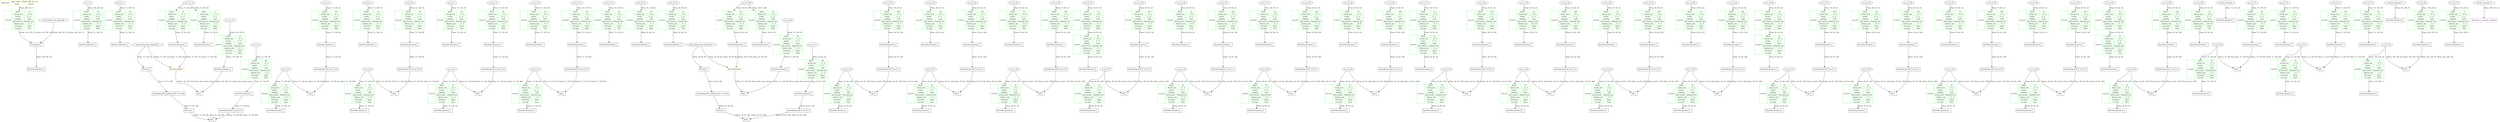 digraph {
	image [label="InputLayer|{{input_shape|[(None, 288, 512, 3)]}|{dtype|float32}}" color=yellow shape=record]
	conv2d [label="Conv2D|{{filters|13}|{kernel_size|(3, 3)}|{strides|(2, 2)}|{padding|same}|{data_format|channels_last}|{dilation_rate|(1, 1)}|{activation|linear}|{use_bias|True}}" color=green shape=record]
	image -> conv2d [label="(None, 288, 512, 3)"]
	concatenate [label="Concatenate|{}" color=black shape=record]
	conv2d -> concatenate [label="[(None, 144, 256, 13), (None, 144, 256, 3)]"]
	max_pooling_with_argmax2d -> concatenate [label="[(None, 144, 256, 13), (None, 144, 256, 3)]"]
	batch_normalization [label="BatchNormalization|{}" color=black shape=record]
	concatenate -> batch_normalization [label="(None, 144, 256, 16)"]
	conv2d_1 [label="Conv2D|{{filters|16}|{kernel_size|(2, 2)}|{strides|(2, 2)}|{padding|valid}|{data_format|channels_last}|{dilation_rate|(1, 1)}|{activation|linear}|{use_bias|False}}" color=green shape=record]
	p_re_lu -> conv2d_1 [label="(None, 144, 256, 16)"]
	batch_normalization_1 [label="BatchNormalization|{}" color=black shape=record]
	conv2d_1 -> batch_normalization_1 [label="(None, 72, 128, 16)"]
	conv2d_2 [label="Conv2D|{{filters|16}|{kernel_size|(3, 3)}|{strides|(1, 1)}|{padding|same}|{data_format|channels_last}|{dilation_rate|(1, 1)}|{activation|linear}|{use_bias|True}}" color=green shape=record]
	p_re_lu_1 -> conv2d_2 [label="(None, 72, 128, 16)"]
	batch_normalization_2 [label="BatchNormalization|{}" color=black shape=record]
	conv2d_2 -> batch_normalization_2 [label="(None, 72, 128, 16)"]
	conv2d_3 [label="Conv2D|{{filters|64}|{kernel_size|(1, 1)}|{strides|(1, 1)}|{padding|valid}|{data_format|channels_last}|{dilation_rate|(1, 1)}|{activation|linear}|{use_bias|False}}" color=green shape=record]
	p_re_lu_2 -> conv2d_3 [label="(None, 72, 128, 16)"]
	permute [label="Permute|{}" color=black shape=record]
	max_pooling_with_argmax2d_1 -> permute [label="(None, 72, 128, 16)"]
	batch_normalization_3 [label="BatchNormalization|{}" color=black shape=record]
	conv2d_3 -> batch_normalization_3 [label="(None, 72, 128, 64)"]
	zero_padding2d [label="ZeroPadding2D|{{padding|((0, 0), (0, 48))}}" color=black shape=record]
	permute -> zero_padding2d [label="(None, 72, 16, 128)"]
	spatial_dropout2d [label="SpatialDropout2D|{{rate|0.01}}" color=black shape=record]
	batch_normalization_3 -> spatial_dropout2d [label="(None, 72, 128, 64)"]
	permute_1 [label="Permute|{}" color=black shape=record]
	zero_padding2d -> permute_1 [label="(None, 72, 64, 128)"]
	add [label="Add|{}" color=black shape=record]
	spatial_dropout2d -> add [label="[(None, 72, 128, 64), (None, 72, 128, 64)]"]
	permute_1 -> add [label="[(None, 72, 128, 64), (None, 72, 128, 64)]"]
	conv2d_4 [label="Conv2D|{{filters|16}|{kernel_size|(1, 1)}|{strides|(1, 1)}|{padding|valid}|{data_format|channels_last}|{dilation_rate|(1, 1)}|{activation|linear}|{use_bias|False}}" color=green shape=record]
	p_re_lu_3 -> conv2d_4 [label="(None, 72, 128, 64)"]
	batch_normalization_4 [label="BatchNormalization|{}" color=black shape=record]
	conv2d_4 -> batch_normalization_4 [label="(None, 72, 128, 16)"]
	conv2d_5 [label="Conv2D|{{filters|16}|{kernel_size|(3, 3)}|{strides|(1, 1)}|{padding|same}|{data_format|channels_last}|{dilation_rate|(1, 1)}|{activation|linear}|{use_bias|True}}" color=green shape=record]
	p_re_lu_4 -> conv2d_5 [label="(None, 72, 128, 16)"]
	batch_normalization_5 [label="BatchNormalization|{}" color=black shape=record]
	conv2d_5 -> batch_normalization_5 [label="(None, 72, 128, 16)"]
	conv2d_6 [label="Conv2D|{{filters|64}|{kernel_size|(1, 1)}|{strides|(1, 1)}|{padding|valid}|{data_format|channels_last}|{dilation_rate|(1, 1)}|{activation|linear}|{use_bias|False}}" color=green shape=record]
	p_re_lu_5 -> conv2d_6 [label="(None, 72, 128, 16)"]
	batch_normalization_6 [label="BatchNormalization|{}" color=black shape=record]
	conv2d_6 -> batch_normalization_6 [label="(None, 72, 128, 64)"]
	spatial_dropout2d_1 [label="SpatialDropout2D|{{rate|0.01}}" color=black shape=record]
	batch_normalization_6 -> spatial_dropout2d_1 [label="(None, 72, 128, 64)"]
	add_1 [label="Add|{}" color=black shape=record]
	spatial_dropout2d_1 -> add_1 [label="[(None, 72, 128, 64), (None, 72, 128, 64)]"]
	p_re_lu_3 -> add_1 [label="[(None, 72, 128, 64), (None, 72, 128, 64)]"]
	conv2d_7 [label="Conv2D|{{filters|16}|{kernel_size|(1, 1)}|{strides|(1, 1)}|{padding|valid}|{data_format|channels_last}|{dilation_rate|(1, 1)}|{activation|linear}|{use_bias|False}}" color=green shape=record]
	p_re_lu_6 -> conv2d_7 [label="(None, 72, 128, 64)"]
	batch_normalization_7 [label="BatchNormalization|{}" color=black shape=record]
	conv2d_7 -> batch_normalization_7 [label="(None, 72, 128, 16)"]
	conv2d_8 [label="Conv2D|{{filters|16}|{kernel_size|(3, 3)}|{strides|(1, 1)}|{padding|same}|{data_format|channels_last}|{dilation_rate|(1, 1)}|{activation|linear}|{use_bias|True}}" color=green shape=record]
	p_re_lu_7 -> conv2d_8 [label="(None, 72, 128, 16)"]
	batch_normalization_8 [label="BatchNormalization|{}" color=black shape=record]
	conv2d_8 -> batch_normalization_8 [label="(None, 72, 128, 16)"]
	conv2d_9 [label="Conv2D|{{filters|64}|{kernel_size|(1, 1)}|{strides|(1, 1)}|{padding|valid}|{data_format|channels_last}|{dilation_rate|(1, 1)}|{activation|linear}|{use_bias|False}}" color=green shape=record]
	p_re_lu_8 -> conv2d_9 [label="(None, 72, 128, 16)"]
	batch_normalization_9 [label="BatchNormalization|{}" color=black shape=record]
	conv2d_9 -> batch_normalization_9 [label="(None, 72, 128, 64)"]
	spatial_dropout2d_2 [label="SpatialDropout2D|{{rate|0.01}}" color=black shape=record]
	batch_normalization_9 -> spatial_dropout2d_2 [label="(None, 72, 128, 64)"]
	add_2 [label="Add|{}" color=black shape=record]
	spatial_dropout2d_2 -> add_2 [label="[(None, 72, 128, 64), (None, 72, 128, 64)]"]
	p_re_lu_6 -> add_2 [label="[(None, 72, 128, 64), (None, 72, 128, 64)]"]
	conv2d_10 [label="Conv2D|{{filters|16}|{kernel_size|(1, 1)}|{strides|(1, 1)}|{padding|valid}|{data_format|channels_last}|{dilation_rate|(1, 1)}|{activation|linear}|{use_bias|False}}" color=green shape=record]
	p_re_lu_9 -> conv2d_10 [label="(None, 72, 128, 64)"]
	batch_normalization_10 [label="BatchNormalization|{}" color=black shape=record]
	conv2d_10 -> batch_normalization_10 [label="(None, 72, 128, 16)"]
	conv2d_11 [label="Conv2D|{{filters|16}|{kernel_size|(3, 3)}|{strides|(1, 1)}|{padding|same}|{data_format|channels_last}|{dilation_rate|(1, 1)}|{activation|linear}|{use_bias|True}}" color=green shape=record]
	p_re_lu_10 -> conv2d_11 [label="(None, 72, 128, 16)"]
	batch_normalization_11 [label="BatchNormalization|{}" color=black shape=record]
	conv2d_11 -> batch_normalization_11 [label="(None, 72, 128, 16)"]
	conv2d_12 [label="Conv2D|{{filters|64}|{kernel_size|(1, 1)}|{strides|(1, 1)}|{padding|valid}|{data_format|channels_last}|{dilation_rate|(1, 1)}|{activation|linear}|{use_bias|False}}" color=green shape=record]
	p_re_lu_11 -> conv2d_12 [label="(None, 72, 128, 16)"]
	batch_normalization_12 [label="BatchNormalization|{}" color=black shape=record]
	conv2d_12 -> batch_normalization_12 [label="(None, 72, 128, 64)"]
	spatial_dropout2d_3 [label="SpatialDropout2D|{{rate|0.01}}" color=black shape=record]
	batch_normalization_12 -> spatial_dropout2d_3 [label="(None, 72, 128, 64)"]
	add_3 [label="Add|{}" color=black shape=record]
	spatial_dropout2d_3 -> add_3 [label="[(None, 72, 128, 64), (None, 72, 128, 64)]"]
	p_re_lu_9 -> add_3 [label="[(None, 72, 128, 64), (None, 72, 128, 64)]"]
	conv2d_13 [label="Conv2D|{{filters|16}|{kernel_size|(1, 1)}|{strides|(1, 1)}|{padding|valid}|{data_format|channels_last}|{dilation_rate|(1, 1)}|{activation|linear}|{use_bias|False}}" color=green shape=record]
	p_re_lu_12 -> conv2d_13 [label="(None, 72, 128, 64)"]
	batch_normalization_13 [label="BatchNormalization|{}" color=black shape=record]
	conv2d_13 -> batch_normalization_13 [label="(None, 72, 128, 16)"]
	conv2d_14 [label="Conv2D|{{filters|16}|{kernel_size|(3, 3)}|{strides|(1, 1)}|{padding|same}|{data_format|channels_last}|{dilation_rate|(1, 1)}|{activation|linear}|{use_bias|True}}" color=green shape=record]
	p_re_lu_13 -> conv2d_14 [label="(None, 72, 128, 16)"]
	batch_normalization_14 [label="BatchNormalization|{}" color=black shape=record]
	conv2d_14 -> batch_normalization_14 [label="(None, 72, 128, 16)"]
	conv2d_15 [label="Conv2D|{{filters|64}|{kernel_size|(1, 1)}|{strides|(1, 1)}|{padding|valid}|{data_format|channels_last}|{dilation_rate|(1, 1)}|{activation|linear}|{use_bias|False}}" color=green shape=record]
	p_re_lu_14 -> conv2d_15 [label="(None, 72, 128, 16)"]
	batch_normalization_15 [label="BatchNormalization|{}" color=black shape=record]
	conv2d_15 -> batch_normalization_15 [label="(None, 72, 128, 64)"]
	spatial_dropout2d_4 [label="SpatialDropout2D|{{rate|0.01}}" color=black shape=record]
	batch_normalization_15 -> spatial_dropout2d_4 [label="(None, 72, 128, 64)"]
	add_4 [label="Add|{}" color=black shape=record]
	spatial_dropout2d_4 -> add_4 [label="[(None, 72, 128, 64), (None, 72, 128, 64)]"]
	p_re_lu_12 -> add_4 [label="[(None, 72, 128, 64), (None, 72, 128, 64)]"]
	conv2d_16 [label="Conv2D|{{filters|32}|{kernel_size|(2, 2)}|{strides|(2, 2)}|{padding|valid}|{data_format|channels_last}|{dilation_rate|(1, 1)}|{activation|linear}|{use_bias|False}}" color=green shape=record]
	p_re_lu_15 -> conv2d_16 [label="(None, 72, 128, 64)"]
	batch_normalization_16 [label="BatchNormalization|{}" color=black shape=record]
	conv2d_16 -> batch_normalization_16 [label="(None, 36, 64, 32)"]
	conv2d_17 [label="Conv2D|{{filters|32}|{kernel_size|(3, 3)}|{strides|(1, 1)}|{padding|same}|{data_format|channels_last}|{dilation_rate|(1, 1)}|{activation|linear}|{use_bias|True}}" color=green shape=record]
	p_re_lu_16 -> conv2d_17 [label="(None, 36, 64, 32)"]
	batch_normalization_17 [label="BatchNormalization|{}" color=black shape=record]
	conv2d_17 -> batch_normalization_17 [label="(None, 36, 64, 32)"]
	conv2d_18 [label="Conv2D|{{filters|128}|{kernel_size|(1, 1)}|{strides|(1, 1)}|{padding|valid}|{data_format|channels_last}|{dilation_rate|(1, 1)}|{activation|linear}|{use_bias|False}}" color=green shape=record]
	p_re_lu_17 -> conv2d_18 [label="(None, 36, 64, 32)"]
	permute_2 [label="Permute|{}" color=black shape=record]
	max_pooling_with_argmax2d_2 -> permute_2 [label="(None, 36, 64, 64)"]
	batch_normalization_18 [label="BatchNormalization|{}" color=black shape=record]
	conv2d_18 -> batch_normalization_18 [label="(None, 36, 64, 128)"]
	zero_padding2d_1 [label="ZeroPadding2D|{{padding|((0, 0), (0, 64))}}" color=black shape=record]
	permute_2 -> zero_padding2d_1 [label="(None, 36, 64, 64)"]
	spatial_dropout2d_5 [label="SpatialDropout2D|{{rate|0.1}}" color=black shape=record]
	batch_normalization_18 -> spatial_dropout2d_5 [label="(None, 36, 64, 128)"]
	permute_3 [label="Permute|{}" color=black shape=record]
	zero_padding2d_1 -> permute_3 [label="(None, 36, 128, 64)"]
	add_5 [label="Add|{}" color=black shape=record]
	spatial_dropout2d_5 -> add_5 [label="[(None, 36, 64, 128), (None, 36, 64, 128)]"]
	permute_3 -> add_5 [label="[(None, 36, 64, 128), (None, 36, 64, 128)]"]
	conv2d_19 [label="Conv2D|{{filters|32}|{kernel_size|(1, 1)}|{strides|(1, 1)}|{padding|valid}|{data_format|channels_last}|{dilation_rate|(1, 1)}|{activation|linear}|{use_bias|False}}" color=green shape=record]
	p_re_lu_18 -> conv2d_19 [label="(None, 36, 64, 128)"]
	batch_normalization_19 [label="BatchNormalization|{}" color=black shape=record]
	conv2d_19 -> batch_normalization_19 [label="(None, 36, 64, 32)"]
	conv2d_20 [label="Conv2D|{{filters|32}|{kernel_size|(3, 3)}|{strides|(1, 1)}|{padding|same}|{data_format|channels_last}|{dilation_rate|(1, 1)}|{activation|linear}|{use_bias|True}}" color=green shape=record]
	p_re_lu_19 -> conv2d_20 [label="(None, 36, 64, 32)"]
	batch_normalization_20 [label="BatchNormalization|{}" color=black shape=record]
	conv2d_20 -> batch_normalization_20 [label="(None, 36, 64, 32)"]
	conv2d_21 [label="Conv2D|{{filters|128}|{kernel_size|(1, 1)}|{strides|(1, 1)}|{padding|valid}|{data_format|channels_last}|{dilation_rate|(1, 1)}|{activation|linear}|{use_bias|False}}" color=green shape=record]
	p_re_lu_20 -> conv2d_21 [label="(None, 36, 64, 32)"]
	batch_normalization_21 [label="BatchNormalization|{}" color=black shape=record]
	conv2d_21 -> batch_normalization_21 [label="(None, 36, 64, 128)"]
	spatial_dropout2d_6 [label="SpatialDropout2D|{{rate|0.1}}" color=black shape=record]
	batch_normalization_21 -> spatial_dropout2d_6 [label="(None, 36, 64, 128)"]
	add_6 [label="Add|{}" color=black shape=record]
	spatial_dropout2d_6 -> add_6 [label="[(None, 36, 64, 128), (None, 36, 64, 128)]"]
	p_re_lu_18 -> add_6 [label="[(None, 36, 64, 128), (None, 36, 64, 128)]"]
	conv2d_22 [label="Conv2D|{{filters|32}|{kernel_size|(1, 1)}|{strides|(1, 1)}|{padding|valid}|{data_format|channels_last}|{dilation_rate|(1, 1)}|{activation|linear}|{use_bias|False}}" color=green shape=record]
	p_re_lu_21 -> conv2d_22 [label="(None, 36, 64, 128)"]
	batch_normalization_22 [label="BatchNormalization|{}" color=black shape=record]
	conv2d_22 -> batch_normalization_22 [label="(None, 36, 64, 32)"]
	conv2d_23 [label="Conv2D|{{filters|32}|{kernel_size|(3, 3)}|{strides|(1, 1)}|{padding|same}|{data_format|channels_last}|{dilation_rate|(2, 2)}|{activation|linear}|{use_bias|True}}" color=green shape=record]
	p_re_lu_22 -> conv2d_23 [label="(None, 36, 64, 32)"]
	batch_normalization_23 [label="BatchNormalization|{}" color=black shape=record]
	conv2d_23 -> batch_normalization_23 [label="(None, 36, 64, 32)"]
	conv2d_24 [label="Conv2D|{{filters|128}|{kernel_size|(1, 1)}|{strides|(1, 1)}|{padding|valid}|{data_format|channels_last}|{dilation_rate|(1, 1)}|{activation|linear}|{use_bias|False}}" color=green shape=record]
	p_re_lu_23 -> conv2d_24 [label="(None, 36, 64, 32)"]
	batch_normalization_24 [label="BatchNormalization|{}" color=black shape=record]
	conv2d_24 -> batch_normalization_24 [label="(None, 36, 64, 128)"]
	spatial_dropout2d_7 [label="SpatialDropout2D|{{rate|0.1}}" color=black shape=record]
	batch_normalization_24 -> spatial_dropout2d_7 [label="(None, 36, 64, 128)"]
	add_7 [label="Add|{}" color=black shape=record]
	spatial_dropout2d_7 -> add_7 [label="[(None, 36, 64, 128), (None, 36, 64, 128)]"]
	p_re_lu_21 -> add_7 [label="[(None, 36, 64, 128), (None, 36, 64, 128)]"]
	conv2d_25 [label="Conv2D|{{filters|32}|{kernel_size|(1, 1)}|{strides|(1, 1)}|{padding|valid}|{data_format|channels_last}|{dilation_rate|(1, 1)}|{activation|linear}|{use_bias|False}}" color=green shape=record]
	p_re_lu_24 -> conv2d_25 [label="(None, 36, 64, 128)"]
	batch_normalization_25 [label="BatchNormalization|{}" color=black shape=record]
	conv2d_25 -> batch_normalization_25 [label="(None, 36, 64, 32)"]
	conv2d_26 [label="Conv2D|{{filters|32}|{kernel_size|(1, 5)}|{strides|(1, 1)}|{padding|same}|{data_format|channels_last}|{dilation_rate|(1, 1)}|{activation|linear}|{use_bias|False}}" color=green shape=record]
	p_re_lu_25 -> conv2d_26 [label="(None, 36, 64, 32)"]
	conv2d_27 [label="Conv2D|{{filters|32}|{kernel_size|(5, 1)}|{strides|(1, 1)}|{padding|same}|{data_format|channels_last}|{dilation_rate|(1, 1)}|{activation|linear}|{use_bias|True}}" color=green shape=record]
	conv2d_26 -> conv2d_27 [label="(None, 36, 64, 32)"]
	batch_normalization_26 [label="BatchNormalization|{}" color=black shape=record]
	conv2d_27 -> batch_normalization_26 [label="(None, 36, 64, 32)"]
	conv2d_28 [label="Conv2D|{{filters|128}|{kernel_size|(1, 1)}|{strides|(1, 1)}|{padding|valid}|{data_format|channels_last}|{dilation_rate|(1, 1)}|{activation|linear}|{use_bias|False}}" color=green shape=record]
	p_re_lu_26 -> conv2d_28 [label="(None, 36, 64, 32)"]
	batch_normalization_27 [label="BatchNormalization|{}" color=black shape=record]
	conv2d_28 -> batch_normalization_27 [label="(None, 36, 64, 128)"]
	spatial_dropout2d_8 [label="SpatialDropout2D|{{rate|0.1}}" color=black shape=record]
	batch_normalization_27 -> spatial_dropout2d_8 [label="(None, 36, 64, 128)"]
	add_8 [label="Add|{}" color=black shape=record]
	spatial_dropout2d_8 -> add_8 [label="[(None, 36, 64, 128), (None, 36, 64, 128)]"]
	p_re_lu_24 -> add_8 [label="[(None, 36, 64, 128), (None, 36, 64, 128)]"]
	conv2d_29 [label="Conv2D|{{filters|32}|{kernel_size|(1, 1)}|{strides|(1, 1)}|{padding|valid}|{data_format|channels_last}|{dilation_rate|(1, 1)}|{activation|linear}|{use_bias|False}}" color=green shape=record]
	p_re_lu_27 -> conv2d_29 [label="(None, 36, 64, 128)"]
	batch_normalization_28 [label="BatchNormalization|{}" color=black shape=record]
	conv2d_29 -> batch_normalization_28 [label="(None, 36, 64, 32)"]
	conv2d_30 [label="Conv2D|{{filters|32}|{kernel_size|(3, 3)}|{strides|(1, 1)}|{padding|same}|{data_format|channels_last}|{dilation_rate|(4, 4)}|{activation|linear}|{use_bias|True}}" color=green shape=record]
	p_re_lu_28 -> conv2d_30 [label="(None, 36, 64, 32)"]
	batch_normalization_29 [label="BatchNormalization|{}" color=black shape=record]
	conv2d_30 -> batch_normalization_29 [label="(None, 36, 64, 32)"]
	conv2d_31 [label="Conv2D|{{filters|128}|{kernel_size|(1, 1)}|{strides|(1, 1)}|{padding|valid}|{data_format|channels_last}|{dilation_rate|(1, 1)}|{activation|linear}|{use_bias|False}}" color=green shape=record]
	p_re_lu_29 -> conv2d_31 [label="(None, 36, 64, 32)"]
	batch_normalization_30 [label="BatchNormalization|{}" color=black shape=record]
	conv2d_31 -> batch_normalization_30 [label="(None, 36, 64, 128)"]
	spatial_dropout2d_9 [label="SpatialDropout2D|{{rate|0.1}}" color=black shape=record]
	batch_normalization_30 -> spatial_dropout2d_9 [label="(None, 36, 64, 128)"]
	add_9 [label="Add|{}" color=black shape=record]
	spatial_dropout2d_9 -> add_9 [label="[(None, 36, 64, 128), (None, 36, 64, 128)]"]
	p_re_lu_27 -> add_9 [label="[(None, 36, 64, 128), (None, 36, 64, 128)]"]
	conv2d_32 [label="Conv2D|{{filters|32}|{kernel_size|(1, 1)}|{strides|(1, 1)}|{padding|valid}|{data_format|channels_last}|{dilation_rate|(1, 1)}|{activation|linear}|{use_bias|False}}" color=green shape=record]
	p_re_lu_30 -> conv2d_32 [label="(None, 36, 64, 128)"]
	batch_normalization_31 [label="BatchNormalization|{}" color=black shape=record]
	conv2d_32 -> batch_normalization_31 [label="(None, 36, 64, 32)"]
	conv2d_33 [label="Conv2D|{{filters|32}|{kernel_size|(3, 3)}|{strides|(1, 1)}|{padding|same}|{data_format|channels_last}|{dilation_rate|(1, 1)}|{activation|linear}|{use_bias|True}}" color=green shape=record]
	p_re_lu_31 -> conv2d_33 [label="(None, 36, 64, 32)"]
	batch_normalization_32 [label="BatchNormalization|{}" color=black shape=record]
	conv2d_33 -> batch_normalization_32 [label="(None, 36, 64, 32)"]
	conv2d_34 [label="Conv2D|{{filters|128}|{kernel_size|(1, 1)}|{strides|(1, 1)}|{padding|valid}|{data_format|channels_last}|{dilation_rate|(1, 1)}|{activation|linear}|{use_bias|False}}" color=green shape=record]
	p_re_lu_32 -> conv2d_34 [label="(None, 36, 64, 32)"]
	batch_normalization_33 [label="BatchNormalization|{}" color=black shape=record]
	conv2d_34 -> batch_normalization_33 [label="(None, 36, 64, 128)"]
	spatial_dropout2d_10 [label="SpatialDropout2D|{{rate|0.1}}" color=black shape=record]
	batch_normalization_33 -> spatial_dropout2d_10 [label="(None, 36, 64, 128)"]
	add_10 [label="Add|{}" color=black shape=record]
	spatial_dropout2d_10 -> add_10 [label="[(None, 36, 64, 128), (None, 36, 64, 128)]"]
	p_re_lu_30 -> add_10 [label="[(None, 36, 64, 128), (None, 36, 64, 128)]"]
	conv2d_35 [label="Conv2D|{{filters|32}|{kernel_size|(1, 1)}|{strides|(1, 1)}|{padding|valid}|{data_format|channels_last}|{dilation_rate|(1, 1)}|{activation|linear}|{use_bias|False}}" color=green shape=record]
	p_re_lu_33 -> conv2d_35 [label="(None, 36, 64, 128)"]
	batch_normalization_34 [label="BatchNormalization|{}" color=black shape=record]
	conv2d_35 -> batch_normalization_34 [label="(None, 36, 64, 32)"]
	conv2d_36 [label="Conv2D|{{filters|32}|{kernel_size|(3, 3)}|{strides|(1, 1)}|{padding|same}|{data_format|channels_last}|{dilation_rate|(8, 8)}|{activation|linear}|{use_bias|True}}" color=green shape=record]
	p_re_lu_34 -> conv2d_36 [label="(None, 36, 64, 32)"]
	batch_normalization_35 [label="BatchNormalization|{}" color=black shape=record]
	conv2d_36 -> batch_normalization_35 [label="(None, 36, 64, 32)"]
	conv2d_37 [label="Conv2D|{{filters|128}|{kernel_size|(1, 1)}|{strides|(1, 1)}|{padding|valid}|{data_format|channels_last}|{dilation_rate|(1, 1)}|{activation|linear}|{use_bias|False}}" color=green shape=record]
	p_re_lu_35 -> conv2d_37 [label="(None, 36, 64, 32)"]
	batch_normalization_36 [label="BatchNormalization|{}" color=black shape=record]
	conv2d_37 -> batch_normalization_36 [label="(None, 36, 64, 128)"]
	spatial_dropout2d_11 [label="SpatialDropout2D|{{rate|0.1}}" color=black shape=record]
	batch_normalization_36 -> spatial_dropout2d_11 [label="(None, 36, 64, 128)"]
	add_11 [label="Add|{}" color=black shape=record]
	spatial_dropout2d_11 -> add_11 [label="[(None, 36, 64, 128), (None, 36, 64, 128)]"]
	p_re_lu_33 -> add_11 [label="[(None, 36, 64, 128), (None, 36, 64, 128)]"]
	conv2d_38 [label="Conv2D|{{filters|32}|{kernel_size|(1, 1)}|{strides|(1, 1)}|{padding|valid}|{data_format|channels_last}|{dilation_rate|(1, 1)}|{activation|linear}|{use_bias|False}}" color=green shape=record]
	p_re_lu_36 -> conv2d_38 [label="(None, 36, 64, 128)"]
	batch_normalization_37 [label="BatchNormalization|{}" color=black shape=record]
	conv2d_38 -> batch_normalization_37 [label="(None, 36, 64, 32)"]
	conv2d_39 [label="Conv2D|{{filters|32}|{kernel_size|(1, 5)}|{strides|(1, 1)}|{padding|same}|{data_format|channels_last}|{dilation_rate|(1, 1)}|{activation|linear}|{use_bias|False}}" color=green shape=record]
	p_re_lu_37 -> conv2d_39 [label="(None, 36, 64, 32)"]
	conv2d_40 [label="Conv2D|{{filters|32}|{kernel_size|(5, 1)}|{strides|(1, 1)}|{padding|same}|{data_format|channels_last}|{dilation_rate|(1, 1)}|{activation|linear}|{use_bias|True}}" color=green shape=record]
	conv2d_39 -> conv2d_40 [label="(None, 36, 64, 32)"]
	batch_normalization_38 [label="BatchNormalization|{}" color=black shape=record]
	conv2d_40 -> batch_normalization_38 [label="(None, 36, 64, 32)"]
	conv2d_41 [label="Conv2D|{{filters|128}|{kernel_size|(1, 1)}|{strides|(1, 1)}|{padding|valid}|{data_format|channels_last}|{dilation_rate|(1, 1)}|{activation|linear}|{use_bias|False}}" color=green shape=record]
	p_re_lu_38 -> conv2d_41 [label="(None, 36, 64, 32)"]
	batch_normalization_39 [label="BatchNormalization|{}" color=black shape=record]
	conv2d_41 -> batch_normalization_39 [label="(None, 36, 64, 128)"]
	spatial_dropout2d_12 [label="SpatialDropout2D|{{rate|0.1}}" color=black shape=record]
	batch_normalization_39 -> spatial_dropout2d_12 [label="(None, 36, 64, 128)"]
	add_12 [label="Add|{}" color=black shape=record]
	spatial_dropout2d_12 -> add_12 [label="[(None, 36, 64, 128), (None, 36, 64, 128)]"]
	p_re_lu_36 -> add_12 [label="[(None, 36, 64, 128), (None, 36, 64, 128)]"]
	conv2d_42 [label="Conv2D|{{filters|32}|{kernel_size|(1, 1)}|{strides|(1, 1)}|{padding|valid}|{data_format|channels_last}|{dilation_rate|(1, 1)}|{activation|linear}|{use_bias|False}}" color=green shape=record]
	p_re_lu_39 -> conv2d_42 [label="(None, 36, 64, 128)"]
	batch_normalization_40 [label="BatchNormalization|{}" color=black shape=record]
	conv2d_42 -> batch_normalization_40 [label="(None, 36, 64, 32)"]
	conv2d_43 [label="Conv2D|{{filters|32}|{kernel_size|(3, 3)}|{strides|(1, 1)}|{padding|same}|{data_format|channels_last}|{dilation_rate|(16, 16)}|{activation|linear}|{use_bias|True}}" color=green shape=record]
	p_re_lu_40 -> conv2d_43 [label="(None, 36, 64, 32)"]
	batch_normalization_41 [label="BatchNormalization|{}" color=black shape=record]
	conv2d_43 -> batch_normalization_41 [label="(None, 36, 64, 32)"]
	conv2d_44 [label="Conv2D|{{filters|128}|{kernel_size|(1, 1)}|{strides|(1, 1)}|{padding|valid}|{data_format|channels_last}|{dilation_rate|(1, 1)}|{activation|linear}|{use_bias|False}}" color=green shape=record]
	p_re_lu_41 -> conv2d_44 [label="(None, 36, 64, 32)"]
	batch_normalization_42 [label="BatchNormalization|{}" color=black shape=record]
	conv2d_44 -> batch_normalization_42 [label="(None, 36, 64, 128)"]
	spatial_dropout2d_13 [label="SpatialDropout2D|{{rate|0.1}}" color=black shape=record]
	batch_normalization_42 -> spatial_dropout2d_13 [label="(None, 36, 64, 128)"]
	add_13 [label="Add|{}" color=black shape=record]
	spatial_dropout2d_13 -> add_13 [label="[(None, 36, 64, 128), (None, 36, 64, 128)]"]
	p_re_lu_39 -> add_13 [label="[(None, 36, 64, 128), (None, 36, 64, 128)]"]
	conv2d_45 [label="Conv2D|{{filters|32}|{kernel_size|(1, 1)}|{strides|(1, 1)}|{padding|valid}|{data_format|channels_last}|{dilation_rate|(1, 1)}|{activation|linear}|{use_bias|False}}" color=green shape=record]
	p_re_lu_42 -> conv2d_45 [label="(None, 36, 64, 128)"]
	batch_normalization_43 [label="BatchNormalization|{}" color=black shape=record]
	conv2d_45 -> batch_normalization_43 [label="(None, 36, 64, 32)"]
	conv2d_46 [label="Conv2D|{{filters|32}|{kernel_size|(3, 3)}|{strides|(1, 1)}|{padding|same}|{data_format|channels_last}|{dilation_rate|(1, 1)}|{activation|linear}|{use_bias|True}}" color=green shape=record]
	p_re_lu_43 -> conv2d_46 [label="(None, 36, 64, 32)"]
	batch_normalization_44 [label="BatchNormalization|{}" color=black shape=record]
	conv2d_46 -> batch_normalization_44 [label="(None, 36, 64, 32)"]
	conv2d_47 [label="Conv2D|{{filters|128}|{kernel_size|(1, 1)}|{strides|(1, 1)}|{padding|valid}|{data_format|channels_last}|{dilation_rate|(1, 1)}|{activation|linear}|{use_bias|False}}" color=green shape=record]
	p_re_lu_44 -> conv2d_47 [label="(None, 36, 64, 32)"]
	batch_normalization_45 [label="BatchNormalization|{}" color=black shape=record]
	conv2d_47 -> batch_normalization_45 [label="(None, 36, 64, 128)"]
	spatial_dropout2d_14 [label="SpatialDropout2D|{{rate|0.1}}" color=black shape=record]
	batch_normalization_45 -> spatial_dropout2d_14 [label="(None, 36, 64, 128)"]
	add_14 [label="Add|{}" color=black shape=record]
	spatial_dropout2d_14 -> add_14 [label="[(None, 36, 64, 128), (None, 36, 64, 128)]"]
	p_re_lu_42 -> add_14 [label="[(None, 36, 64, 128), (None, 36, 64, 128)]"]
	conv2d_48 [label="Conv2D|{{filters|32}|{kernel_size|(1, 1)}|{strides|(1, 1)}|{padding|valid}|{data_format|channels_last}|{dilation_rate|(1, 1)}|{activation|linear}|{use_bias|False}}" color=green shape=record]
	p_re_lu_45 -> conv2d_48 [label="(None, 36, 64, 128)"]
	batch_normalization_46 [label="BatchNormalization|{}" color=black shape=record]
	conv2d_48 -> batch_normalization_46 [label="(None, 36, 64, 32)"]
	conv2d_49 [label="Conv2D|{{filters|32}|{kernel_size|(3, 3)}|{strides|(1, 1)}|{padding|same}|{data_format|channels_last}|{dilation_rate|(2, 2)}|{activation|linear}|{use_bias|True}}" color=green shape=record]
	p_re_lu_46 -> conv2d_49 [label="(None, 36, 64, 32)"]
	batch_normalization_47 [label="BatchNormalization|{}" color=black shape=record]
	conv2d_49 -> batch_normalization_47 [label="(None, 36, 64, 32)"]
	conv2d_50 [label="Conv2D|{{filters|128}|{kernel_size|(1, 1)}|{strides|(1, 1)}|{padding|valid}|{data_format|channels_last}|{dilation_rate|(1, 1)}|{activation|linear}|{use_bias|False}}" color=green shape=record]
	p_re_lu_47 -> conv2d_50 [label="(None, 36, 64, 32)"]
	batch_normalization_48 [label="BatchNormalization|{}" color=black shape=record]
	conv2d_50 -> batch_normalization_48 [label="(None, 36, 64, 128)"]
	spatial_dropout2d_15 [label="SpatialDropout2D|{{rate|0.1}}" color=black shape=record]
	batch_normalization_48 -> spatial_dropout2d_15 [label="(None, 36, 64, 128)"]
	add_15 [label="Add|{}" color=black shape=record]
	spatial_dropout2d_15 -> add_15 [label="[(None, 36, 64, 128), (None, 36, 64, 128)]"]
	p_re_lu_45 -> add_15 [label="[(None, 36, 64, 128), (None, 36, 64, 128)]"]
	conv2d_51 [label="Conv2D|{{filters|32}|{kernel_size|(1, 1)}|{strides|(1, 1)}|{padding|valid}|{data_format|channels_last}|{dilation_rate|(1, 1)}|{activation|linear}|{use_bias|False}}" color=green shape=record]
	p_re_lu_48 -> conv2d_51 [label="(None, 36, 64, 128)"]
	batch_normalization_49 [label="BatchNormalization|{}" color=black shape=record]
	conv2d_51 -> batch_normalization_49 [label="(None, 36, 64, 32)"]
	conv2d_52 [label="Conv2D|{{filters|32}|{kernel_size|(1, 5)}|{strides|(1, 1)}|{padding|same}|{data_format|channels_last}|{dilation_rate|(1, 1)}|{activation|linear}|{use_bias|False}}" color=green shape=record]
	p_re_lu_49 -> conv2d_52 [label="(None, 36, 64, 32)"]
	conv2d_53 [label="Conv2D|{{filters|32}|{kernel_size|(5, 1)}|{strides|(1, 1)}|{padding|same}|{data_format|channels_last}|{dilation_rate|(1, 1)}|{activation|linear}|{use_bias|True}}" color=green shape=record]
	conv2d_52 -> conv2d_53 [label="(None, 36, 64, 32)"]
	batch_normalization_50 [label="BatchNormalization|{}" color=black shape=record]
	conv2d_53 -> batch_normalization_50 [label="(None, 36, 64, 32)"]
	conv2d_54 [label="Conv2D|{{filters|128}|{kernel_size|(1, 1)}|{strides|(1, 1)}|{padding|valid}|{data_format|channels_last}|{dilation_rate|(1, 1)}|{activation|linear}|{use_bias|False}}" color=green shape=record]
	p_re_lu_50 -> conv2d_54 [label="(None, 36, 64, 32)"]
	batch_normalization_51 [label="BatchNormalization|{}" color=black shape=record]
	conv2d_54 -> batch_normalization_51 [label="(None, 36, 64, 128)"]
	spatial_dropout2d_16 [label="SpatialDropout2D|{{rate|0.1}}" color=black shape=record]
	batch_normalization_51 -> spatial_dropout2d_16 [label="(None, 36, 64, 128)"]
	add_16 [label="Add|{}" color=black shape=record]
	spatial_dropout2d_16 -> add_16 [label="[(None, 36, 64, 128), (None, 36, 64, 128)]"]
	p_re_lu_48 -> add_16 [label="[(None, 36, 64, 128), (None, 36, 64, 128)]"]
	conv2d_55 [label="Conv2D|{{filters|32}|{kernel_size|(1, 1)}|{strides|(1, 1)}|{padding|valid}|{data_format|channels_last}|{dilation_rate|(1, 1)}|{activation|linear}|{use_bias|False}}" color=green shape=record]
	p_re_lu_51 -> conv2d_55 [label="(None, 36, 64, 128)"]
	batch_normalization_52 [label="BatchNormalization|{}" color=black shape=record]
	conv2d_55 -> batch_normalization_52 [label="(None, 36, 64, 32)"]
	conv2d_56 [label="Conv2D|{{filters|32}|{kernel_size|(3, 3)}|{strides|(1, 1)}|{padding|same}|{data_format|channels_last}|{dilation_rate|(4, 4)}|{activation|linear}|{use_bias|True}}" color=green shape=record]
	p_re_lu_52 -> conv2d_56 [label="(None, 36, 64, 32)"]
	batch_normalization_53 [label="BatchNormalization|{}" color=black shape=record]
	conv2d_56 -> batch_normalization_53 [label="(None, 36, 64, 32)"]
	conv2d_57 [label="Conv2D|{{filters|128}|{kernel_size|(1, 1)}|{strides|(1, 1)}|{padding|valid}|{data_format|channels_last}|{dilation_rate|(1, 1)}|{activation|linear}|{use_bias|False}}" color=green shape=record]
	p_re_lu_53 -> conv2d_57 [label="(None, 36, 64, 32)"]
	batch_normalization_54 [label="BatchNormalization|{}" color=black shape=record]
	conv2d_57 -> batch_normalization_54 [label="(None, 36, 64, 128)"]
	spatial_dropout2d_17 [label="SpatialDropout2D|{{rate|0.1}}" color=black shape=record]
	batch_normalization_54 -> spatial_dropout2d_17 [label="(None, 36, 64, 128)"]
	add_17 [label="Add|{}" color=black shape=record]
	spatial_dropout2d_17 -> add_17 [label="[(None, 36, 64, 128), (None, 36, 64, 128)]"]
	p_re_lu_51 -> add_17 [label="[(None, 36, 64, 128), (None, 36, 64, 128)]"]
	conv2d_58 [label="Conv2D|{{filters|32}|{kernel_size|(1, 1)}|{strides|(1, 1)}|{padding|valid}|{data_format|channels_last}|{dilation_rate|(1, 1)}|{activation|linear}|{use_bias|False}}" color=green shape=record]
	p_re_lu_54 -> conv2d_58 [label="(None, 36, 64, 128)"]
	batch_normalization_55 [label="BatchNormalization|{}" color=black shape=record]
	conv2d_58 -> batch_normalization_55 [label="(None, 36, 64, 32)"]
	conv2d_59 [label="Conv2D|{{filters|32}|{kernel_size|(3, 3)}|{strides|(1, 1)}|{padding|same}|{data_format|channels_last}|{dilation_rate|(1, 1)}|{activation|linear}|{use_bias|True}}" color=green shape=record]
	p_re_lu_55 -> conv2d_59 [label="(None, 36, 64, 32)"]
	batch_normalization_56 [label="BatchNormalization|{}" color=black shape=record]
	conv2d_59 -> batch_normalization_56 [label="(None, 36, 64, 32)"]
	conv2d_60 [label="Conv2D|{{filters|128}|{kernel_size|(1, 1)}|{strides|(1, 1)}|{padding|valid}|{data_format|channels_last}|{dilation_rate|(1, 1)}|{activation|linear}|{use_bias|False}}" color=green shape=record]
	p_re_lu_56 -> conv2d_60 [label="(None, 36, 64, 32)"]
	batch_normalization_57 [label="BatchNormalization|{}" color=black shape=record]
	conv2d_60 -> batch_normalization_57 [label="(None, 36, 64, 128)"]
	spatial_dropout2d_18 [label="SpatialDropout2D|{{rate|0.1}}" color=black shape=record]
	batch_normalization_57 -> spatial_dropout2d_18 [label="(None, 36, 64, 128)"]
	add_18 [label="Add|{}" color=black shape=record]
	spatial_dropout2d_18 -> add_18 [label="[(None, 36, 64, 128), (None, 36, 64, 128)]"]
	p_re_lu_54 -> add_18 [label="[(None, 36, 64, 128), (None, 36, 64, 128)]"]
	conv2d_61 [label="Conv2D|{{filters|32}|{kernel_size|(1, 1)}|{strides|(1, 1)}|{padding|valid}|{data_format|channels_last}|{dilation_rate|(1, 1)}|{activation|linear}|{use_bias|False}}" color=green shape=record]
	p_re_lu_57 -> conv2d_61 [label="(None, 36, 64, 128)"]
	batch_normalization_58 [label="BatchNormalization|{}" color=black shape=record]
	conv2d_61 -> batch_normalization_58 [label="(None, 36, 64, 32)"]
	conv2d_62 [label="Conv2D|{{filters|32}|{kernel_size|(3, 3)}|{strides|(1, 1)}|{padding|same}|{data_format|channels_last}|{dilation_rate|(8, 8)}|{activation|linear}|{use_bias|True}}" color=green shape=record]
	p_re_lu_58 -> conv2d_62 [label="(None, 36, 64, 32)"]
	batch_normalization_59 [label="BatchNormalization|{}" color=black shape=record]
	conv2d_62 -> batch_normalization_59 [label="(None, 36, 64, 32)"]
	conv2d_63 [label="Conv2D|{{filters|128}|{kernel_size|(1, 1)}|{strides|(1, 1)}|{padding|valid}|{data_format|channels_last}|{dilation_rate|(1, 1)}|{activation|linear}|{use_bias|False}}" color=green shape=record]
	p_re_lu_59 -> conv2d_63 [label="(None, 36, 64, 32)"]
	batch_normalization_60 [label="BatchNormalization|{}" color=black shape=record]
	conv2d_63 -> batch_normalization_60 [label="(None, 36, 64, 128)"]
	spatial_dropout2d_19 [label="SpatialDropout2D|{{rate|0.1}}" color=black shape=record]
	batch_normalization_60 -> spatial_dropout2d_19 [label="(None, 36, 64, 128)"]
	add_19 [label="Add|{}" color=black shape=record]
	spatial_dropout2d_19 -> add_19 [label="[(None, 36, 64, 128), (None, 36, 64, 128)]"]
	p_re_lu_57 -> add_19 [label="[(None, 36, 64, 128), (None, 36, 64, 128)]"]
	conv2d_64 [label="Conv2D|{{filters|32}|{kernel_size|(1, 1)}|{strides|(1, 1)}|{padding|valid}|{data_format|channels_last}|{dilation_rate|(1, 1)}|{activation|linear}|{use_bias|False}}" color=green shape=record]
	p_re_lu_60 -> conv2d_64 [label="(None, 36, 64, 128)"]
	batch_normalization_61 [label="BatchNormalization|{}" color=black shape=record]
	conv2d_64 -> batch_normalization_61 [label="(None, 36, 64, 32)"]
	conv2d_65 [label="Conv2D|{{filters|32}|{kernel_size|(1, 5)}|{strides|(1, 1)}|{padding|same}|{data_format|channels_last}|{dilation_rate|(1, 1)}|{activation|linear}|{use_bias|False}}" color=green shape=record]
	p_re_lu_61 -> conv2d_65 [label="(None, 36, 64, 32)"]
	conv2d_66 [label="Conv2D|{{filters|32}|{kernel_size|(5, 1)}|{strides|(1, 1)}|{padding|same}|{data_format|channels_last}|{dilation_rate|(1, 1)}|{activation|linear}|{use_bias|True}}" color=green shape=record]
	conv2d_65 -> conv2d_66 [label="(None, 36, 64, 32)"]
	batch_normalization_62 [label="BatchNormalization|{}" color=black shape=record]
	conv2d_66 -> batch_normalization_62 [label="(None, 36, 64, 32)"]
	conv2d_67 [label="Conv2D|{{filters|128}|{kernel_size|(1, 1)}|{strides|(1, 1)}|{padding|valid}|{data_format|channels_last}|{dilation_rate|(1, 1)}|{activation|linear}|{use_bias|False}}" color=green shape=record]
	p_re_lu_62 -> conv2d_67 [label="(None, 36, 64, 32)"]
	batch_normalization_63 [label="BatchNormalization|{}" color=black shape=record]
	conv2d_67 -> batch_normalization_63 [label="(None, 36, 64, 128)"]
	spatial_dropout2d_20 [label="SpatialDropout2D|{{rate|0.1}}" color=black shape=record]
	batch_normalization_63 -> spatial_dropout2d_20 [label="(None, 36, 64, 128)"]
	add_20 [label="Add|{}" color=black shape=record]
	spatial_dropout2d_20 -> add_20 [label="[(None, 36, 64, 128), (None, 36, 64, 128)]"]
	p_re_lu_60 -> add_20 [label="[(None, 36, 64, 128), (None, 36, 64, 128)]"]
	conv2d_68 [label="Conv2D|{{filters|32}|{kernel_size|(1, 1)}|{strides|(1, 1)}|{padding|valid}|{data_format|channels_last}|{dilation_rate|(1, 1)}|{activation|linear}|{use_bias|False}}" color=green shape=record]
	p_re_lu_63 -> conv2d_68 [label="(None, 36, 64, 128)"]
	batch_normalization_64 [label="BatchNormalization|{}" color=black shape=record]
	conv2d_68 -> batch_normalization_64 [label="(None, 36, 64, 32)"]
	conv2d_69 [label="Conv2D|{{filters|32}|{kernel_size|(3, 3)}|{strides|(1, 1)}|{padding|same}|{data_format|channels_last}|{dilation_rate|(16, 16)}|{activation|linear}|{use_bias|True}}" color=green shape=record]
	p_re_lu_64 -> conv2d_69 [label="(None, 36, 64, 32)"]
	batch_normalization_65 [label="BatchNormalization|{}" color=black shape=record]
	conv2d_69 -> batch_normalization_65 [label="(None, 36, 64, 32)"]
	conv2d_70 [label="Conv2D|{{filters|128}|{kernel_size|(1, 1)}|{strides|(1, 1)}|{padding|valid}|{data_format|channels_last}|{dilation_rate|(1, 1)}|{activation|linear}|{use_bias|False}}" color=green shape=record]
	p_re_lu_65 -> conv2d_70 [label="(None, 36, 64, 32)"]
	batch_normalization_66 [label="BatchNormalization|{}" color=black shape=record]
	conv2d_70 -> batch_normalization_66 [label="(None, 36, 64, 128)"]
	spatial_dropout2d_21 [label="SpatialDropout2D|{{rate|0.1}}" color=black shape=record]
	batch_normalization_66 -> spatial_dropout2d_21 [label="(None, 36, 64, 128)"]
	add_21 [label="Add|{}" color=black shape=record]
	spatial_dropout2d_21 -> add_21 [label="[(None, 36, 64, 128), (None, 36, 64, 128)]"]
	p_re_lu_63 -> add_21 [label="[(None, 36, 64, 128), (None, 36, 64, 128)]"]
	conv2d_71 [label="Conv2D|{{filters|16}|{kernel_size|(1, 1)}|{strides|(1, 1)}|{padding|valid}|{data_format|channels_last}|{dilation_rate|(1, 1)}|{activation|linear}|{use_bias|False}}" color=green shape=record]
	p_re_lu_66 -> conv2d_71 [label="(None, 36, 64, 128)"]
	batch_normalization_67 [label="BatchNormalization|{}" color=black shape=record]
	conv2d_71 -> batch_normalization_67 [label="(None, 36, 64, 16)"]
	batch_normalization_68 [label="BatchNormalization|{}" color=black shape=record]
	conv2d_transpose -> batch_normalization_68 [label="(None, 72, 128, 16)"]
	conv2d_73 [label="Conv2D|{{filters|64}|{kernel_size|(1, 1)}|{strides|(1, 1)}|{padding|same}|{data_format|channels_last}|{dilation_rate|(1, 1)}|{activation|linear}|{use_bias|False}}" color=green shape=record]
	p_re_lu_66 -> conv2d_73 [label="(None, 36, 64, 128)"]
	conv2d_72 [label="Conv2D|{{filters|64}|{kernel_size|(1, 1)}|{strides|(1, 1)}|{padding|same}|{data_format|channels_last}|{dilation_rate|(1, 1)}|{activation|linear}|{use_bias|False}}" color=green shape=record]
	p_re_lu_68 -> conv2d_72 [label="(None, 72, 128, 16)"]
	batch_normalization_69 [label="BatchNormalization|{}" color=black shape=record]
	conv2d_73 -> batch_normalization_69 [label="(None, 36, 64, 64)"]
	batch_normalization_70 [label="BatchNormalization|{}" color=black shape=record]
	conv2d_72 -> batch_normalization_70 [label="(None, 72, 128, 64)"]
	max_unpooling2d [label="MaxUnpooling2D|{}" color=orange shape=record]
	batch_normalization_69 -> max_unpooling2d [label="[(None, 36, 64, 64), (None, 36, 64, 64)]"]
	max_pooling_with_argmax2d_2 -> max_unpooling2d [label="[(None, 36, 64, 64), (None, 36, 64, 64)]"]
	add_22 [label="Add|{}" color=black shape=record]
	batch_normalization_70 -> add_22 [label="[(None, 72, 128, 64), (None, None, None, None)]"]
	max_unpooling2d -> add_22 [label="[(None, 72, 128, 64), (None, None, None, None)]"]
	conv2d_74 [label="Conv2D|{{filters|16}|{kernel_size|(1, 1)}|{strides|(1, 1)}|{padding|valid}|{data_format|channels_last}|{dilation_rate|(1, 1)}|{activation|linear}|{use_bias|False}}" color=green shape=record]
	p_re_lu_69 -> conv2d_74 [label="(None, 72, 128, 64)"]
	batch_normalization_71 [label="BatchNormalization|{}" color=black shape=record]
	conv2d_74 -> batch_normalization_71 [label="(None, 72, 128, 16)"]
	conv2d_75 [label="Conv2D|{{filters|16}|{kernel_size|(3, 3)}|{strides|(1, 1)}|{padding|same}|{data_format|channels_last}|{dilation_rate|(1, 1)}|{activation|linear}|{use_bias|True}}" color=green shape=record]
	p_re_lu_70 -> conv2d_75 [label="(None, 72, 128, 16)"]
	batch_normalization_72 [label="BatchNormalization|{}" color=black shape=record]
	conv2d_75 -> batch_normalization_72 [label="(None, 72, 128, 16)"]
	conv2d_76 [label="Conv2D|{{filters|64}|{kernel_size|(1, 1)}|{strides|(1, 1)}|{padding|same}|{data_format|channels_last}|{dilation_rate|(1, 1)}|{activation|linear}|{use_bias|False}}" color=green shape=record]
	p_re_lu_71 -> conv2d_76 [label="(None, 72, 128, 16)"]
	batch_normalization_73 [label="BatchNormalization|{}" color=black shape=record]
	conv2d_76 -> batch_normalization_73 [label="(None, 72, 128, 64)"]
	add_23 [label="Add|{}" color=black shape=record]
	batch_normalization_73 -> add_23 [label="[(None, 72, 128, 64), (None, 72, 128, 64)]"]
	p_re_lu_69 -> add_23 [label="[(None, 72, 128, 64), (None, 72, 128, 64)]"]
	conv2d_77 [label="Conv2D|{{filters|16}|{kernel_size|(1, 1)}|{strides|(1, 1)}|{padding|valid}|{data_format|channels_last}|{dilation_rate|(1, 1)}|{activation|linear}|{use_bias|False}}" color=green shape=record]
	p_re_lu_72 -> conv2d_77 [label="(None, 72, 128, 64)"]
	batch_normalization_74 [label="BatchNormalization|{}" color=black shape=record]
	conv2d_77 -> batch_normalization_74 [label="(None, 72, 128, 16)"]
	conv2d_78 [label="Conv2D|{{filters|16}|{kernel_size|(3, 3)}|{strides|(1, 1)}|{padding|same}|{data_format|channels_last}|{dilation_rate|(1, 1)}|{activation|linear}|{use_bias|True}}" color=green shape=record]
	p_re_lu_73 -> conv2d_78 [label="(None, 72, 128, 16)"]
	batch_normalization_75 [label="BatchNormalization|{}" color=black shape=record]
	conv2d_78 -> batch_normalization_75 [label="(None, 72, 128, 16)"]
	conv2d_79 [label="Conv2D|{{filters|64}|{kernel_size|(1, 1)}|{strides|(1, 1)}|{padding|same}|{data_format|channels_last}|{dilation_rate|(1, 1)}|{activation|linear}|{use_bias|False}}" color=green shape=record]
	p_re_lu_74 -> conv2d_79 [label="(None, 72, 128, 16)"]
	batch_normalization_76 [label="BatchNormalization|{}" color=black shape=record]
	conv2d_79 -> batch_normalization_76 [label="(None, 72, 128, 64)"]
	add_24 [label="Add|{}" color=black shape=record]
	batch_normalization_76 -> add_24 [label="[(None, 72, 128, 64), (None, 72, 128, 64)]"]
	p_re_lu_72 -> add_24 [label="[(None, 72, 128, 64), (None, 72, 128, 64)]"]
	conv2d_80 [label="Conv2D|{{filters|4}|{kernel_size|(1, 1)}|{strides|(1, 1)}|{padding|valid}|{data_format|channels_last}|{dilation_rate|(1, 1)}|{activation|linear}|{use_bias|False}}" color=green shape=record]
	p_re_lu_75 -> conv2d_80 [label="(None, 72, 128, 64)"]
	batch_normalization_77 [label="BatchNormalization|{}" color=black shape=record]
	conv2d_80 -> batch_normalization_77 [label="(None, 72, 128, 4)"]
	batch_normalization_78 [label="BatchNormalization|{}" color=black shape=record]
	conv2d_transpose_1 -> batch_normalization_78 [label="(None, 144, 256, 4)"]
	conv2d_82 [label="Conv2D|{{filters|16}|{kernel_size|(1, 1)}|{strides|(1, 1)}|{padding|same}|{data_format|channels_last}|{dilation_rate|(1, 1)}|{activation|linear}|{use_bias|False}}" color=green shape=record]
	p_re_lu_75 -> conv2d_82 [label="(None, 72, 128, 64)"]
	conv2d_81 [label="Conv2D|{{filters|16}|{kernel_size|(1, 1)}|{strides|(1, 1)}|{padding|same}|{data_format|channels_last}|{dilation_rate|(1, 1)}|{activation|linear}|{use_bias|False}}" color=green shape=record]
	p_re_lu_77 -> conv2d_81 [label="(None, 144, 256, 4)"]
	batch_normalization_79 [label="BatchNormalization|{}" color=black shape=record]
	conv2d_82 -> batch_normalization_79 [label="(None, 72, 128, 16)"]
	batch_normalization_80 [label="BatchNormalization|{}" color=black shape=record]
	conv2d_81 -> batch_normalization_80 [label="(None, 144, 256, 16)"]
	max_unpooling2d_1 [label="MaxUnpooling2D|{}" color=orange shape=record]
	batch_normalization_79 -> max_unpooling2d_1 [label="[(None, 72, 128, 16), (None, 72, 128, 16)]"]
	max_pooling_with_argmax2d_1 -> max_unpooling2d_1 [label="[(None, 72, 128, 16), (None, 72, 128, 16)]"]
	add_25 [label="Add|{}" color=black shape=record]
	batch_normalization_80 -> add_25 [label="[(None, 144, 256, 16), (None, None, None, None)]"]
	max_unpooling2d_1 -> add_25 [label="[(None, 144, 256, 16), (None, None, None, None)]"]
	conv2d_83 [label="Conv2D|{{filters|4}|{kernel_size|(1, 1)}|{strides|(1, 1)}|{padding|valid}|{data_format|channels_last}|{dilation_rate|(1, 1)}|{activation|linear}|{use_bias|False}}" color=green shape=record]
	p_re_lu_78 -> conv2d_83 [label="(None, 144, 256, 16)"]
	batch_normalization_81 [label="BatchNormalization|{}" color=black shape=record]
	conv2d_83 -> batch_normalization_81 [label="(None, 144, 256, 4)"]
	conv2d_84 [label="Conv2D|{{filters|4}|{kernel_size|(3, 3)}|{strides|(1, 1)}|{padding|same}|{data_format|channels_last}|{dilation_rate|(1, 1)}|{activation|linear}|{use_bias|True}}" color=green shape=record]
	p_re_lu_79 -> conv2d_84 [label="(None, 144, 256, 4)"]
	batch_normalization_82 [label="BatchNormalization|{}" color=black shape=record]
	conv2d_84 -> batch_normalization_82 [label="(None, 144, 256, 4)"]
	conv2d_85 [label="Conv2D|{{filters|16}|{kernel_size|(1, 1)}|{strides|(1, 1)}|{padding|same}|{data_format|channels_last}|{dilation_rate|(1, 1)}|{activation|linear}|{use_bias|False}}" color=green shape=record]
	p_re_lu_80 -> conv2d_85 [label="(None, 144, 256, 4)"]
	batch_normalization_83 [label="BatchNormalization|{}" color=black shape=record]
	conv2d_85 -> batch_normalization_83 [label="(None, 144, 256, 16)"]
	add_26 [label="Add|{}" color=black shape=record]
	batch_normalization_83 -> add_26 [label="[(None, 144, 256, 16), (None, 144, 256, 16)]"]
	p_re_lu_78 -> add_26 [label="[(None, 144, 256, 16), (None, 144, 256, 16)]"]
	output [label="Activation|{{activation|softmax}}" color=purple shape=record]
	conv2d_transpose_2 -> output [label="(None, 288, 512, 23)"]
}
